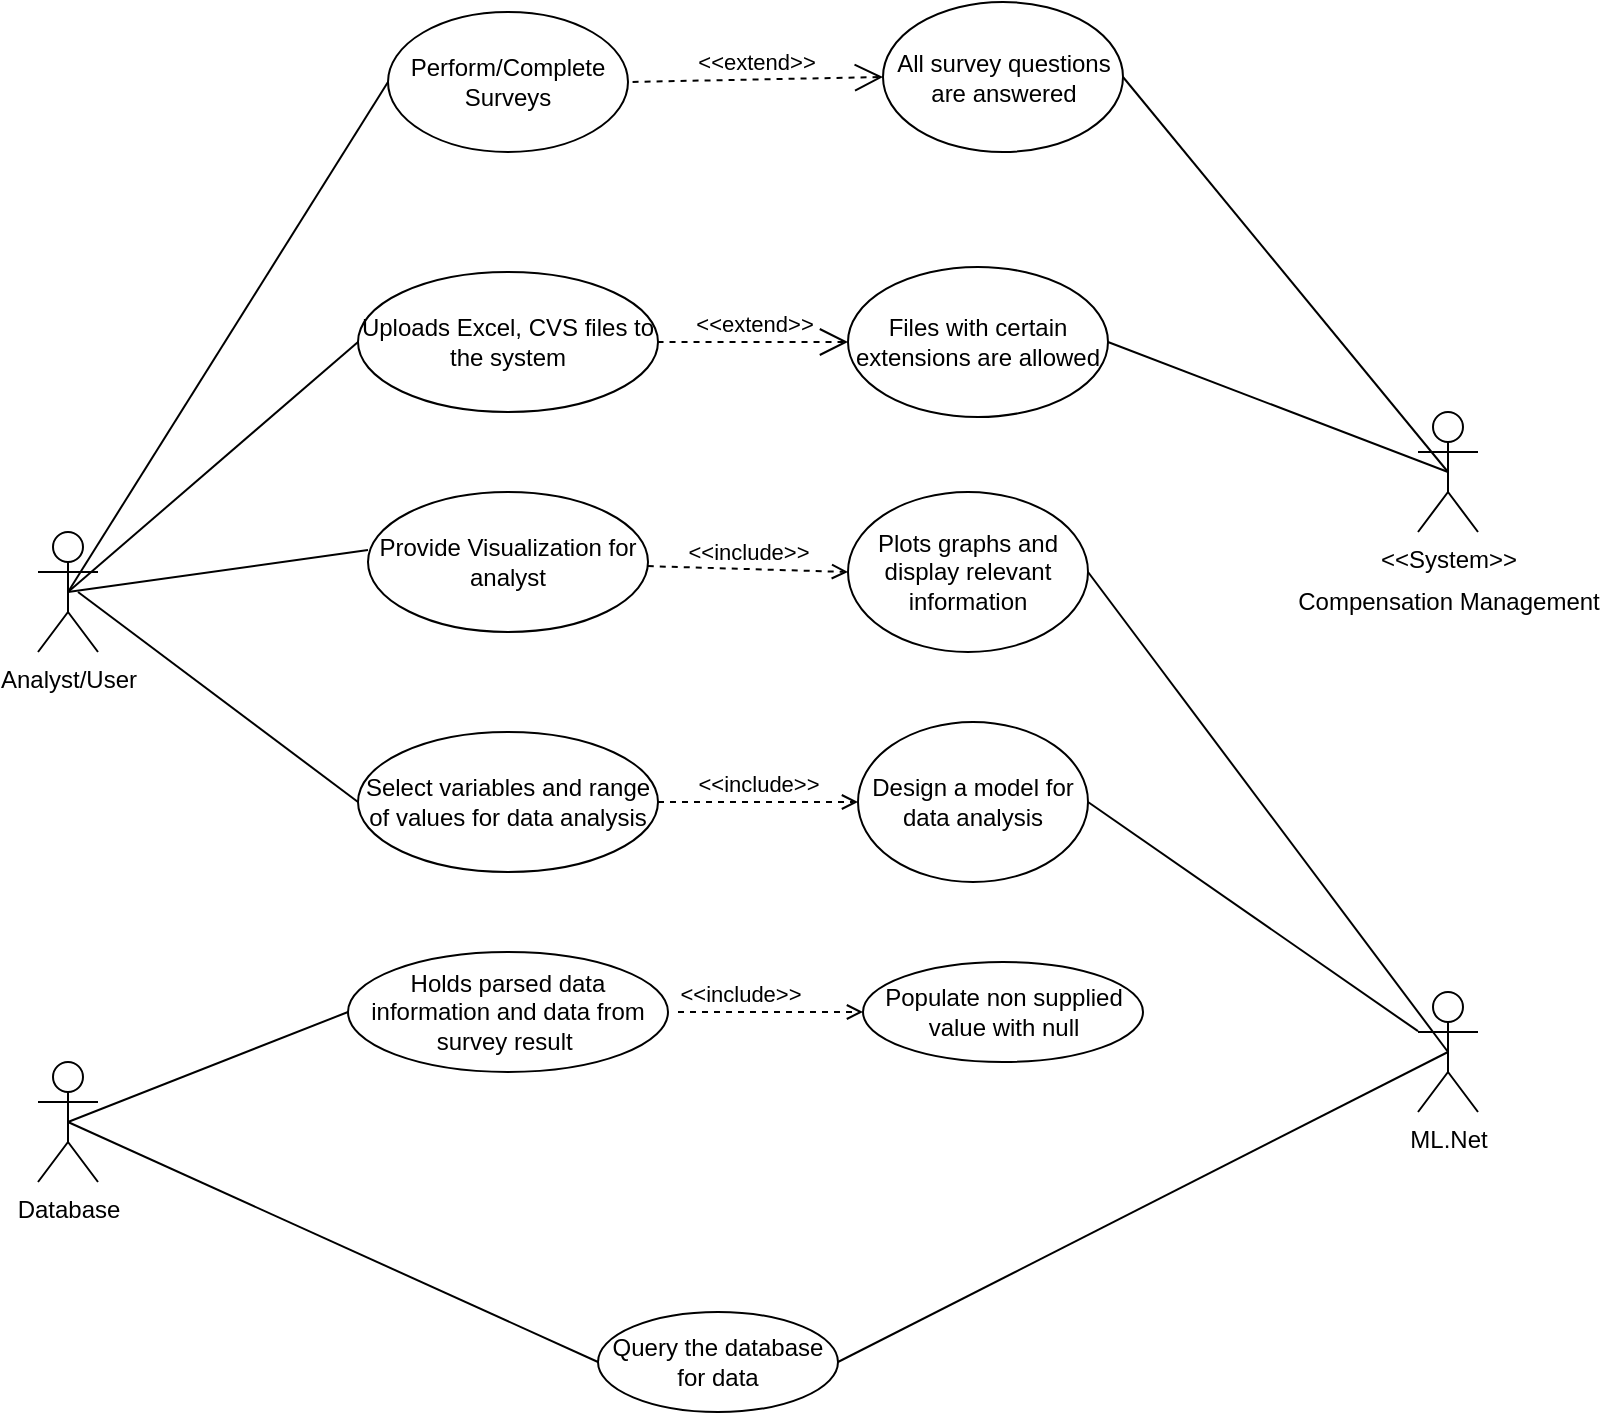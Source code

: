 <mxfile version="12.7.3" type="github"><diagram id="I50Z9uokSpp-GF9-4GYs" name="Page-1"><mxGraphModel dx="868" dy="401" grid="1" gridSize="10" guides="1" tooltips="1" connect="1" arrows="1" fold="1" page="1" pageScale="1" pageWidth="850" pageHeight="1100" math="0" shadow="0"><root><mxCell id="0"/><mxCell id="1" parent="0"/><object label="Analyst/User" id="V_-HTRfobYFIzwXuNHJJ-1"><mxCell style="shape=umlActor;verticalLabelPosition=bottom;labelBackgroundColor=#ffffff;verticalAlign=top;html=1;outlineConnect=0;" vertex="1" parent="1"><mxGeometry x="210" y="470" width="30" height="60" as="geometry"/></mxCell></object><mxCell id="V_-HTRfobYFIzwXuNHJJ-2" value="ML.Net" style="shape=umlActor;verticalLabelPosition=bottom;labelBackgroundColor=#ffffff;verticalAlign=top;html=1;outlineConnect=0;" vertex="1" parent="1"><mxGeometry x="900" y="700" width="30" height="60" as="geometry"/></mxCell><mxCell id="V_-HTRfobYFIzwXuNHJJ-3" value="Database" style="shape=umlActor;verticalLabelPosition=bottom;labelBackgroundColor=#ffffff;verticalAlign=top;html=1;outlineConnect=0;" vertex="1" parent="1"><mxGeometry x="210" y="735" width="30" height="60" as="geometry"/></mxCell><mxCell id="V_-HTRfobYFIzwXuNHJJ-4" value="Uploads Excel, CVS files to the system" style="ellipse;whiteSpace=wrap;html=1;" vertex="1" parent="1"><mxGeometry x="370" y="340" width="150" height="70" as="geometry"/></mxCell><mxCell id="V_-HTRfobYFIzwXuNHJJ-5" value="Perform/Complete Surveys" style="ellipse;whiteSpace=wrap;html=1;" vertex="1" parent="1"><mxGeometry x="385" y="210" width="120" height="70" as="geometry"/></mxCell><mxCell id="V_-HTRfobYFIzwXuNHJJ-6" value="Holds parsed data information and data from survey result&amp;nbsp;" style="ellipse;whiteSpace=wrap;html=1;" vertex="1" parent="1"><mxGeometry x="365" y="680" width="160" height="60" as="geometry"/></mxCell><mxCell id="V_-HTRfobYFIzwXuNHJJ-7" value="Query the database for data" style="ellipse;whiteSpace=wrap;html=1;" vertex="1" parent="1"><mxGeometry x="490" y="860" width="120" height="50" as="geometry"/></mxCell><mxCell id="V_-HTRfobYFIzwXuNHJJ-8" value="Select variables and range of values for data analysis" style="ellipse;whiteSpace=wrap;html=1;" vertex="1" parent="1"><mxGeometry x="370" y="570" width="150" height="70" as="geometry"/></mxCell><mxCell id="V_-HTRfobYFIzwXuNHJJ-9" value="Provide Visualization for analyst" style="ellipse;whiteSpace=wrap;html=1;" vertex="1" parent="1"><mxGeometry x="375" y="450" width="140" height="70" as="geometry"/></mxCell><mxCell id="V_-HTRfobYFIzwXuNHJJ-10" value="" style="endArrow=none;html=1;exitX=0;exitY=0.5;exitDx=0;exitDy=0;entryX=0.5;entryY=0.5;entryDx=0;entryDy=0;entryPerimeter=0;" edge="1" parent="1" source="V_-HTRfobYFIzwXuNHJJ-6" target="V_-HTRfobYFIzwXuNHJJ-3"><mxGeometry width="50" height="50" relative="1" as="geometry"><mxPoint x="200" y="1060" as="sourcePoint"/><mxPoint x="250" y="1010" as="targetPoint"/></mxGeometry></mxCell><mxCell id="V_-HTRfobYFIzwXuNHJJ-11" value="" style="endArrow=none;html=1;entryX=0.5;entryY=0.5;entryDx=0;entryDy=0;entryPerimeter=0;exitX=1;exitY=0.5;exitDx=0;exitDy=0;" edge="1" parent="1" source="V_-HTRfobYFIzwXuNHJJ-35" target="V_-HTRfobYFIzwXuNHJJ-2"><mxGeometry width="50" height="50" relative="1" as="geometry"><mxPoint x="700" y="590" as="sourcePoint"/><mxPoint x="250" y="1010" as="targetPoint"/></mxGeometry></mxCell><mxCell id="V_-HTRfobYFIzwXuNHJJ-12" value="" style="endArrow=none;html=1;entryX=0;entryY=0.5;entryDx=0;entryDy=0;exitX=0.5;exitY=0.5;exitDx=0;exitDy=0;exitPerimeter=0;" edge="1" parent="1" source="V_-HTRfobYFIzwXuNHJJ-1" target="V_-HTRfobYFIzwXuNHJJ-4"><mxGeometry width="50" height="50" relative="1" as="geometry"><mxPoint x="210" y="1060" as="sourcePoint"/><mxPoint x="260" y="1010" as="targetPoint"/></mxGeometry></mxCell><mxCell id="V_-HTRfobYFIzwXuNHJJ-13" value="" style="endArrow=none;html=1;exitX=0.5;exitY=0.5;exitDx=0;exitDy=0;exitPerimeter=0;entryX=0;entryY=0.414;entryDx=0;entryDy=0;entryPerimeter=0;" edge="1" parent="1" source="V_-HTRfobYFIzwXuNHJJ-1" target="V_-HTRfobYFIzwXuNHJJ-9"><mxGeometry width="50" height="50" relative="1" as="geometry"><mxPoint x="210" y="1060" as="sourcePoint"/><mxPoint x="260" y="1010" as="targetPoint"/></mxGeometry></mxCell><mxCell id="V_-HTRfobYFIzwXuNHJJ-14" value="" style="endArrow=none;html=1;entryX=0.5;entryY=0.5;entryDx=0;entryDy=0;entryPerimeter=0;exitX=0;exitY=0.5;exitDx=0;exitDy=0;" edge="1" parent="1" source="V_-HTRfobYFIzwXuNHJJ-5" target="V_-HTRfobYFIzwXuNHJJ-1"><mxGeometry width="50" height="50" relative="1" as="geometry"><mxPoint x="296" y="439" as="sourcePoint"/><mxPoint x="260" y="1010" as="targetPoint"/></mxGeometry></mxCell><mxCell id="V_-HTRfobYFIzwXuNHJJ-15" value="" style="endArrow=none;html=1;entryX=0.5;entryY=0.5;entryDx=0;entryDy=0;entryPerimeter=0;exitX=1;exitY=0.5;exitDx=0;exitDy=0;" edge="1" parent="1" source="V_-HTRfobYFIzwXuNHJJ-7" target="V_-HTRfobYFIzwXuNHJJ-2"><mxGeometry width="50" height="50" relative="1" as="geometry"><mxPoint x="590" y="630" as="sourcePoint"/><mxPoint x="640" y="580" as="targetPoint"/></mxGeometry></mxCell><mxCell id="V_-HTRfobYFIzwXuNHJJ-16" value="" style="endArrow=none;html=1;exitX=0.5;exitY=0.5;exitDx=0;exitDy=0;exitPerimeter=0;entryX=0;entryY=0.5;entryDx=0;entryDy=0;" edge="1" parent="1" source="V_-HTRfobYFIzwXuNHJJ-3" target="V_-HTRfobYFIzwXuNHJJ-7"><mxGeometry width="50" height="50" relative="1" as="geometry"><mxPoint x="490" y="930" as="sourcePoint"/><mxPoint x="540" y="880" as="targetPoint"/></mxGeometry></mxCell><mxCell id="V_-HTRfobYFIzwXuNHJJ-17" value="" style="endArrow=none;html=1;exitX=1;exitY=0.5;exitDx=0;exitDy=0;" edge="1" parent="1" source="V_-HTRfobYFIzwXuNHJJ-40" target="V_-HTRfobYFIzwXuNHJJ-2"><mxGeometry width="50" height="50" relative="1" as="geometry"><mxPoint x="710" y="640" as="sourcePoint"/><mxPoint x="720" y="530" as="targetPoint"/></mxGeometry></mxCell><mxCell id="V_-HTRfobYFIzwXuNHJJ-18" value="" style="endArrow=none;html=1;entryX=0;entryY=0.5;entryDx=0;entryDy=0;" edge="1" parent="1" target="V_-HTRfobYFIzwXuNHJJ-8"><mxGeometry width="50" height="50" relative="1" as="geometry"><mxPoint x="230" y="500" as="sourcePoint"/><mxPoint x="420" y="550" as="targetPoint"/></mxGeometry></mxCell><mxCell id="V_-HTRfobYFIzwXuNHJJ-23" value="&amp;lt;&amp;lt;System&amp;gt;&amp;gt;" style="shape=umlActor;verticalLabelPosition=bottom;labelBackgroundColor=#ffffff;verticalAlign=top;html=1;outlineConnect=0;" vertex="1" parent="1"><mxGeometry x="900" y="410" width="30" height="60" as="geometry"/></mxCell><mxCell id="V_-HTRfobYFIzwXuNHJJ-28" value="&amp;lt;&amp;lt;extend&amp;gt;&amp;gt;" style="edgeStyle=none;html=1;startArrow=open;endArrow=none;startSize=12;verticalAlign=bottom;dashed=1;labelBackgroundColor=none;entryX=1;entryY=0.5;entryDx=0;entryDy=0;exitX=0;exitY=0.5;exitDx=0;exitDy=0;" edge="1" parent="1" source="V_-HTRfobYFIzwXuNHJJ-29" target="V_-HTRfobYFIzwXuNHJJ-5"><mxGeometry width="160" relative="1" as="geometry"><mxPoint x="710" y="295" as="sourcePoint"/><mxPoint x="810" y="290" as="targetPoint"/></mxGeometry></mxCell><mxCell id="V_-HTRfobYFIzwXuNHJJ-29" value="All survey questions are answered" style="ellipse;whiteSpace=wrap;html=1;" vertex="1" parent="1"><mxGeometry x="632.5" y="205" width="120" height="75" as="geometry"/></mxCell><mxCell id="V_-HTRfobYFIzwXuNHJJ-30" value="&amp;lt;&amp;lt;extend&amp;gt;&amp;gt;" style="edgeStyle=none;html=1;startArrow=open;endArrow=none;startSize=12;verticalAlign=bottom;dashed=1;labelBackgroundColor=none;entryX=1;entryY=0.5;entryDx=0;entryDy=0;exitX=0;exitY=0.5;exitDx=0;exitDy=0;" edge="1" parent="1" source="V_-HTRfobYFIzwXuNHJJ-31" target="V_-HTRfobYFIzwXuNHJJ-4"><mxGeometry width="160" relative="1" as="geometry"><mxPoint x="710" y="390" as="sourcePoint"/><mxPoint x="600" y="390" as="targetPoint"/></mxGeometry></mxCell><mxCell id="V_-HTRfobYFIzwXuNHJJ-31" value="Files with certain extensions are allowed" style="ellipse;whiteSpace=wrap;html=1;" vertex="1" parent="1"><mxGeometry x="615" y="337.5" width="130" height="75" as="geometry"/></mxCell><mxCell id="V_-HTRfobYFIzwXuNHJJ-32" value="&amp;lt;&amp;lt;include&amp;gt;&amp;gt;" style="edgeStyle=none;html=1;endArrow=open;verticalAlign=bottom;dashed=1;labelBackgroundColor=none;entryX=0;entryY=0.5;entryDx=0;entryDy=0;" edge="1" parent="1" target="V_-HTRfobYFIzwXuNHJJ-33"><mxGeometry x="-0.333" width="160" relative="1" as="geometry"><mxPoint x="530" y="710" as="sourcePoint"/><mxPoint x="620" y="710" as="targetPoint"/><mxPoint as="offset"/></mxGeometry></mxCell><mxCell id="V_-HTRfobYFIzwXuNHJJ-33" value="Populate non supplied value with null" style="ellipse;whiteSpace=wrap;html=1;" vertex="1" parent="1"><mxGeometry x="622.5" y="685" width="140" height="50" as="geometry"/></mxCell><mxCell id="V_-HTRfobYFIzwXuNHJJ-34" value="&amp;lt;&amp;lt;include&amp;gt;&amp;gt;" style="edgeStyle=none;html=1;endArrow=open;verticalAlign=bottom;dashed=1;labelBackgroundColor=none;entryX=0;entryY=0.5;entryDx=0;entryDy=0;" edge="1" parent="1" source="V_-HTRfobYFIzwXuNHJJ-9" target="V_-HTRfobYFIzwXuNHJJ-35"><mxGeometry width="160" relative="1" as="geometry"><mxPoint x="560" y="505" as="sourcePoint"/><mxPoint x="620" y="510" as="targetPoint"/></mxGeometry></mxCell><mxCell id="V_-HTRfobYFIzwXuNHJJ-35" value="Plots graphs and display relevant information" style="ellipse;whiteSpace=wrap;html=1;" vertex="1" parent="1"><mxGeometry x="615" y="450" width="120" height="80" as="geometry"/></mxCell><mxCell id="V_-HTRfobYFIzwXuNHJJ-36" value="" style="endArrow=none;html=1;exitX=1;exitY=0.5;exitDx=0;exitDy=0;entryX=0.5;entryY=0.5;entryDx=0;entryDy=0;entryPerimeter=0;" edge="1" parent="1" source="V_-HTRfobYFIzwXuNHJJ-31" target="V_-HTRfobYFIzwXuNHJJ-23"><mxGeometry width="50" height="50" relative="1" as="geometry"><mxPoint x="830" y="420" as="sourcePoint"/><mxPoint x="880" y="370" as="targetPoint"/></mxGeometry></mxCell><mxCell id="V_-HTRfobYFIzwXuNHJJ-37" value="" style="endArrow=none;html=1;entryX=1;entryY=0.5;entryDx=0;entryDy=0;exitX=0.5;exitY=0.5;exitDx=0;exitDy=0;exitPerimeter=0;" edge="1" parent="1" source="V_-HTRfobYFIzwXuNHJJ-23" target="V_-HTRfobYFIzwXuNHJJ-29"><mxGeometry width="50" height="50" relative="1" as="geometry"><mxPoint x="560" y="360" as="sourcePoint"/><mxPoint x="610" y="310" as="targetPoint"/></mxGeometry></mxCell><mxCell id="V_-HTRfobYFIzwXuNHJJ-38" value="Compensation Management" style="text;html=1;align=center;verticalAlign=middle;resizable=0;points=[];autosize=1;" vertex="1" parent="1"><mxGeometry x="830" y="495" width="170" height="20" as="geometry"/></mxCell><mxCell id="V_-HTRfobYFIzwXuNHJJ-39" value="&amp;lt;&amp;lt;include&amp;gt;&amp;gt;" style="edgeStyle=none;html=1;endArrow=open;verticalAlign=bottom;dashed=1;labelBackgroundColor=none;entryX=0;entryY=0.5;entryDx=0;entryDy=0;" edge="1" parent="1" source="V_-HTRfobYFIzwXuNHJJ-8" target="V_-HTRfobYFIzwXuNHJJ-40"><mxGeometry width="160" relative="1" as="geometry"><mxPoint x="525" y="595" as="sourcePoint"/><mxPoint x="600" y="610" as="targetPoint"/></mxGeometry></mxCell><mxCell id="V_-HTRfobYFIzwXuNHJJ-40" value="Design a model for data analysis" style="ellipse;whiteSpace=wrap;html=1;" vertex="1" parent="1"><mxGeometry x="620" y="565" width="115" height="80" as="geometry"/></mxCell></root></mxGraphModel></diagram></mxfile>